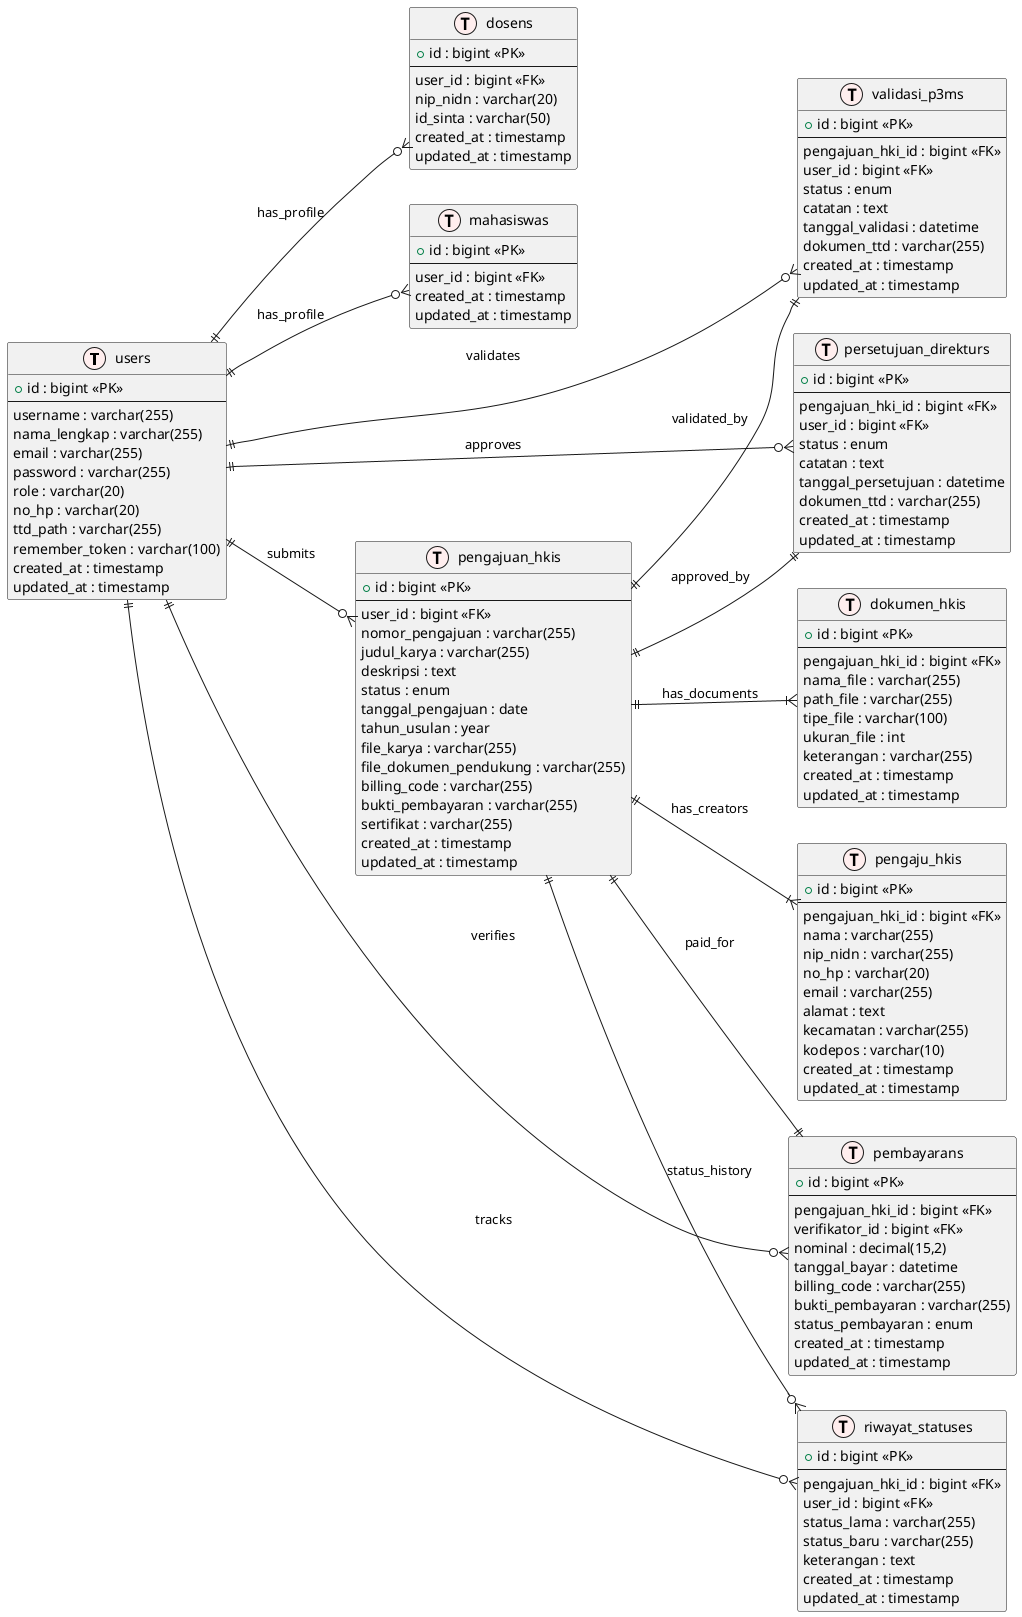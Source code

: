 @startuml HKI_ERD
!define Table(x) class "x" << (T,#FFEEEE) >>

' ========== ENTITIES ==========
Table(users) {
  +id : bigint <<PK>>
  --
  username : varchar(255)
  nama_lengkap : varchar(255)
  email : varchar(255)
  password : varchar(255)
  role : varchar(20)
  no_hp : varchar(20)
  ttd_path : varchar(255)
  remember_token : varchar(100)
  created_at : timestamp
  updated_at : timestamp
}

Table(dosens) {
  +id : bigint <<PK>>
  --
  user_id : bigint <<FK>>
  nip_nidn : varchar(20)
  id_sinta : varchar(50)
  created_at : timestamp
  updated_at : timestamp
}

Table(mahasiswas) {
  +id : bigint <<PK>>
  --
  user_id : bigint <<FK>>
  created_at : timestamp
  updated_at : timestamp
}

Table(pengajuan_hkis) {
  +id : bigint <<PK>>
  --
  user_id : bigint <<FK>>
  nomor_pengajuan : varchar(255)
  judul_karya : varchar(255)
  deskripsi : text
  status : enum
  tanggal_pengajuan : date
  tahun_usulan : year
  file_karya : varchar(255)
  file_dokumen_pendukung : varchar(255)
  billing_code : varchar(255)
  bukti_pembayaran : varchar(255)
  sertifikat : varchar(255)
  created_at : timestamp
  updated_at : timestamp
}

Table(pengaju_hkis) {
  +id : bigint <<PK>>
  --
  pengajuan_hki_id : bigint <<FK>>
  nama : varchar(255)
  nip_nidn : varchar(255)
  no_hp : varchar(20)
  email : varchar(255)
  alamat : text
  kecamatan : varchar(255)
  kodepos : varchar(10)
  created_at : timestamp
  updated_at : timestamp
}

Table(dokumen_hkis) {
  +id : bigint <<PK>>
  --
  pengajuan_hki_id : bigint <<FK>>
  nama_file : varchar(255)
  path_file : varchar(255)
  tipe_file : varchar(100)
  ukuran_file : int
  keterangan : varchar(255)
  created_at : timestamp
  updated_at : timestamp
}

Table(validasi_p3ms) {
  +id : bigint <<PK>>
  --
  pengajuan_hki_id : bigint <<FK>>
  user_id : bigint <<FK>>
  status : enum
  catatan : text
  tanggal_validasi : datetime
  dokumen_ttd : varchar(255)
  created_at : timestamp
  updated_at : timestamp
}

Table(persetujuan_direkturs) {
  +id : bigint <<PK>>
  --
  pengajuan_hki_id : bigint <<FK>>
  user_id : bigint <<FK>>
  status : enum
  catatan : text
  tanggal_persetujuan : datetime
  dokumen_ttd : varchar(255)
  created_at : timestamp
  updated_at : timestamp
}

Table(pembayarans) {
  +id : bigint <<PK>>
  --
  pengajuan_hki_id : bigint <<FK>>
  verifikator_id : bigint <<FK>>
  nominal : decimal(15,2)
  tanggal_bayar : datetime
  billing_code : varchar(255)
  bukti_pembayaran : varchar(255)
  status_pembayaran : enum
  created_at : timestamp
  updated_at : timestamp
}

Table(riwayat_statuses) {
  +id : bigint <<PK>>
  --
  pengajuan_hki_id : bigint <<FK>>
  user_id : bigint <<FK>>
  status_lama : varchar(255)
  status_baru : varchar(255)
  keterangan : text
  created_at : timestamp
  updated_at : timestamp
}

' ========== RELATIONSHIPS ==========
users ||--o{ dosens : "has_profile"
users ||--o{ mahasiswas : "has_profile"
users ||--o{ pengajuan_hkis : "submits"
users ||--o{ validasi_p3ms : "validates"
users ||--o{ persetujuan_direkturs : "approves"
users ||--o{ pembayarans : "verifies"
users ||--o{ riwayat_statuses : "tracks"

pengajuan_hkis ||--|{ pengaju_hkis : "has_creators"
pengajuan_hkis ||--|{ dokumen_hkis : "has_documents"
pengajuan_hkis ||--|| validasi_p3ms : "validated_by"
pengajuan_hkis ||--|| persetujuan_direkturs : "approved_by"
pengajuan_hkis ||--|| pembayarans : "paid_for"
pengajuan_hkis ||--o{ riwayat_statuses : "status_history"

' ========== LAYOUT HINTS ==========
left to right direction
@enduml